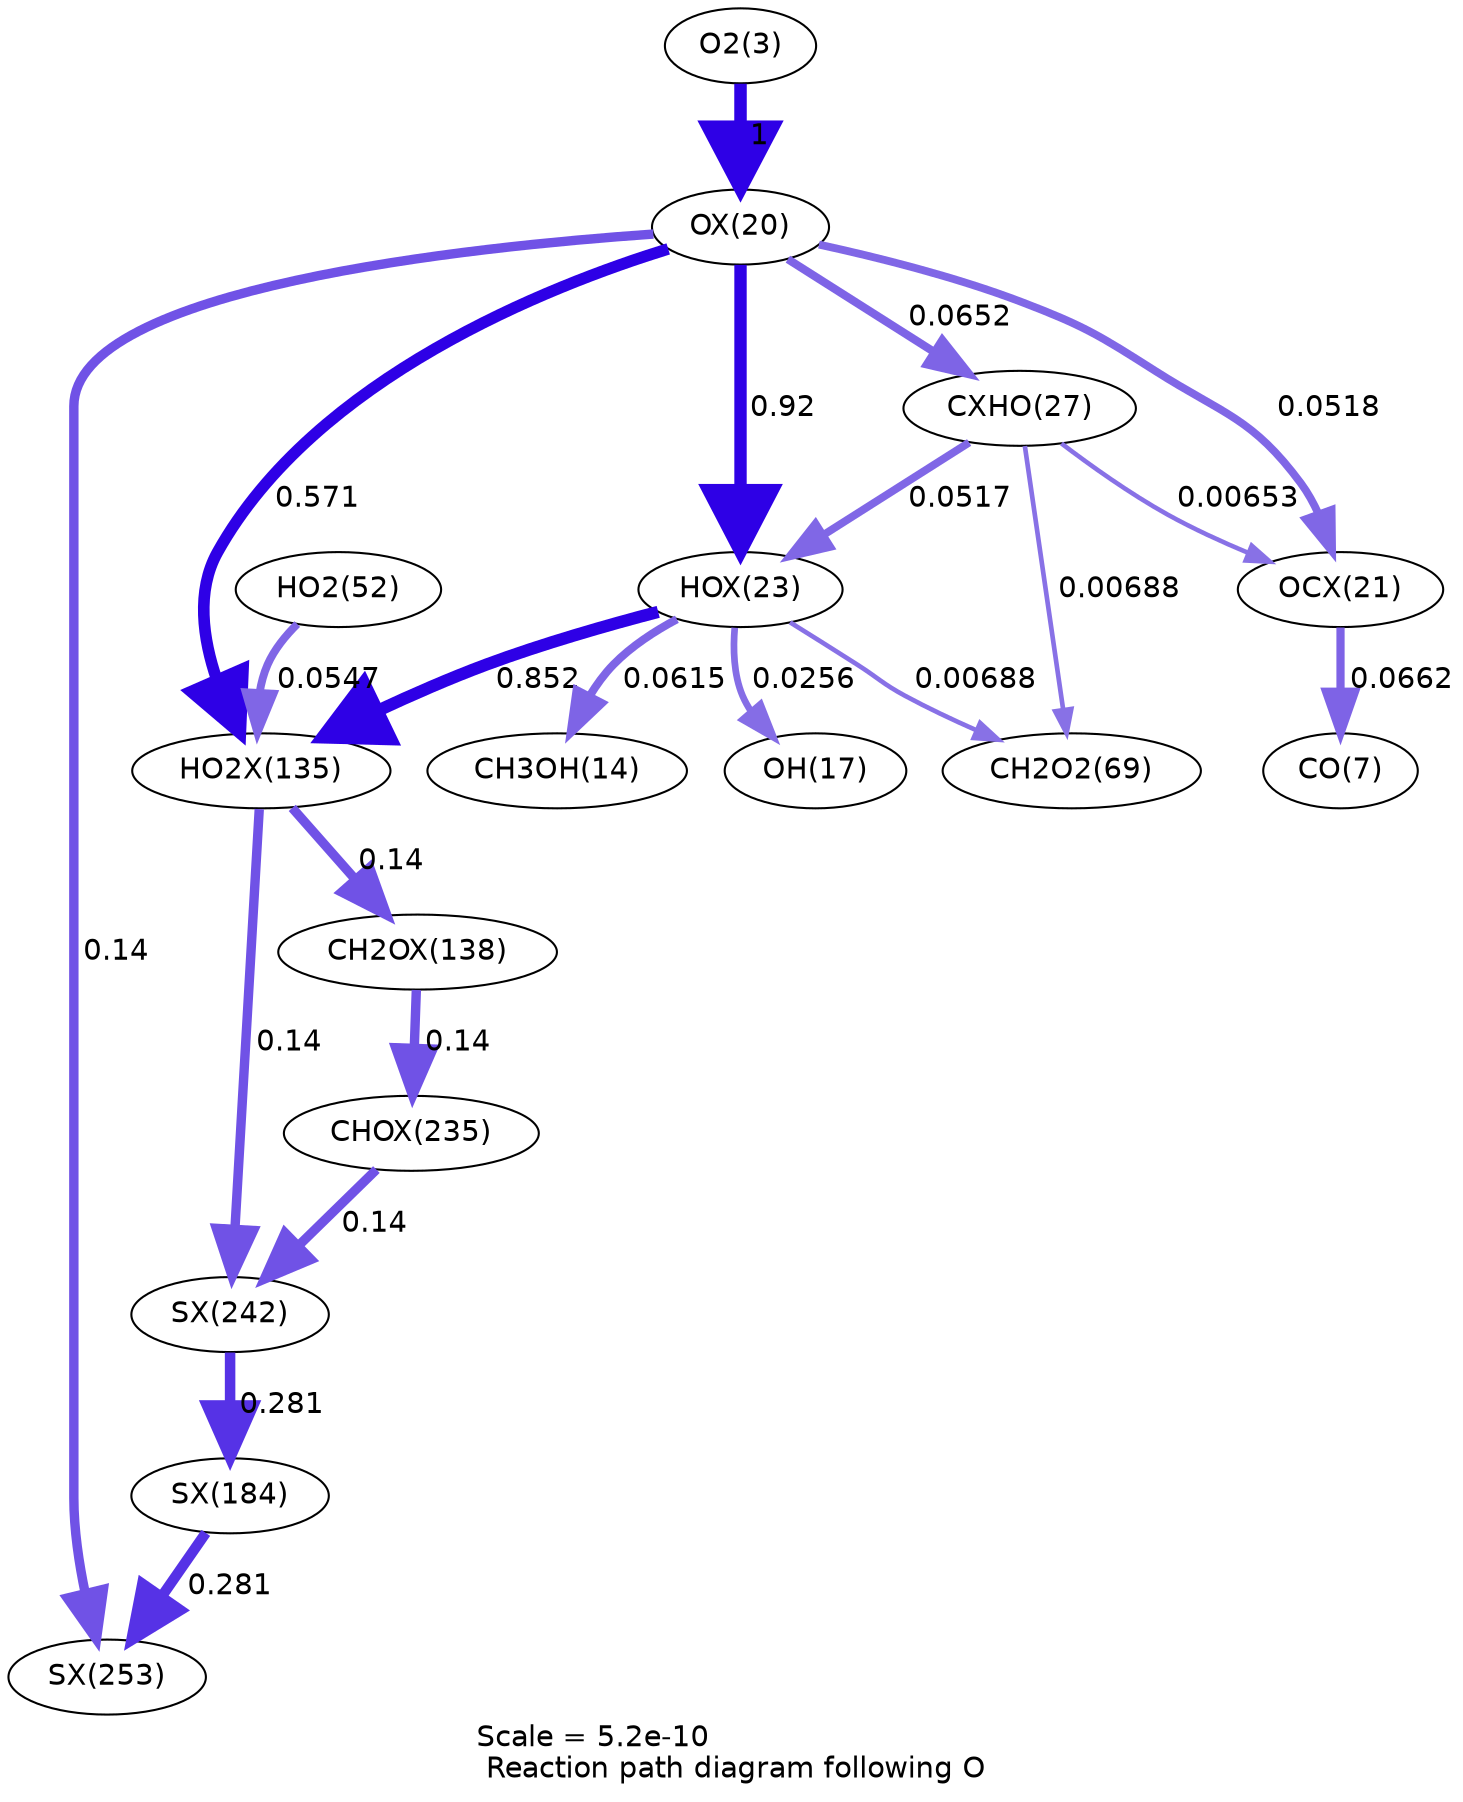 digraph reaction_paths {
center=1;
s5 -> s33[fontname="Helvetica", penwidth=6, arrowsize=3, color="0.7, 1.5, 0.9"
, label=" 1"];
s33 -> s36[fontname="Helvetica", penwidth=5.94, arrowsize=2.97, color="0.7, 1.42, 0.9"
, label=" 0.92"];
s33 -> s40[fontname="Helvetica", penwidth=3.94, arrowsize=1.97, color="0.7, 0.565, 0.9"
, label=" 0.0652"];
s33 -> s34[fontname="Helvetica", penwidth=3.77, arrowsize=1.88, color="0.7, 0.552, 0.9"
, label=" 0.0518"];
s33 -> s53[fontname="Helvetica", penwidth=5.58, arrowsize=2.79, color="0.7, 1.07, 0.9"
, label=" 0.571"];
s33 -> s64[fontname="Helvetica", penwidth=4.52, arrowsize=2.26, color="0.7, 0.64, 0.9"
, label=" 0.14"];
s36 -> s16[fontname="Helvetica", penwidth=3.9, arrowsize=1.95, color="0.7, 0.562, 0.9"
, label=" 0.0615"];
s36 -> s19[fontname="Helvetica", penwidth=3.23, arrowsize=1.62, color="0.7, 0.526, 0.9"
, label=" 0.0256"];
s40 -> s36[fontname="Helvetica", penwidth=3.76, arrowsize=1.88, color="0.7, 0.552, 0.9"
, label=" 0.0517"];
s36 -> s53[fontname="Helvetica", penwidth=5.88, arrowsize=2.94, color="0.7, 1.35, 0.9"
, label=" 0.852"];
s36 -> s25[fontname="Helvetica", penwidth=2.24, arrowsize=1.12, color="0.7, 0.507, 0.9"
, label=" 0.00688"];
s40 -> s34[fontname="Helvetica", penwidth=2.2, arrowsize=1.1, color="0.7, 0.507, 0.9"
, label=" 0.00653"];
s40 -> s25[fontname="Helvetica", penwidth=2.24, arrowsize=1.12, color="0.7, 0.507, 0.9"
, label=" 0.00688"];
s34 -> s9[fontname="Helvetica", penwidth=3.95, arrowsize=1.98, color="0.7, 0.566, 0.9"
, label=" 0.0662"];
s53 -> s54[fontname="Helvetica", penwidth=4.52, arrowsize=2.26, color="0.7, 0.64, 0.9"
, label=" 0.14"];
s53 -> s63[fontname="Helvetica", penwidth=4.52, arrowsize=2.26, color="0.7, 0.64, 0.9"
, label=" 0.14"];
s21 -> s53[fontname="Helvetica", penwidth=3.81, arrowsize=1.9, color="0.7, 0.555, 0.9"
, label=" 0.0547"];
s54 -> s62[fontname="Helvetica", penwidth=4.52, arrowsize=2.26, color="0.7, 0.64, 0.9"
, label=" 0.14"];
s62 -> s63[fontname="Helvetica", penwidth=4.52, arrowsize=2.26, color="0.7, 0.64, 0.9"
, label=" 0.14"];
s63 -> s58[fontname="Helvetica", penwidth=5.04, arrowsize=2.52, color="0.7, 0.781, 0.9"
, label=" 0.281"];
s58 -> s64[fontname="Helvetica", penwidth=5.04, arrowsize=2.52, color="0.7, 0.781, 0.9"
, label=" 0.281"];
s5 [ fontname="Helvetica", label="O2(3)"];
s9 [ fontname="Helvetica", label="CO(7)"];
s16 [ fontname="Helvetica", label="CH3OH(14)"];
s19 [ fontname="Helvetica", label="OH(17)"];
s21 [ fontname="Helvetica", label="HO2(52)"];
s25 [ fontname="Helvetica", label="CH2O2(69)"];
s33 [ fontname="Helvetica", label="OX(20)"];
s34 [ fontname="Helvetica", label="OCX(21)"];
s36 [ fontname="Helvetica", label="HOX(23)"];
s40 [ fontname="Helvetica", label="CXHO(27)"];
s53 [ fontname="Helvetica", label="HO2X(135)"];
s54 [ fontname="Helvetica", label="CH2OX(138)"];
s58 [ fontname="Helvetica", label="SX(184)"];
s62 [ fontname="Helvetica", label="CHOX(235)"];
s63 [ fontname="Helvetica", label="SX(242)"];
s64 [ fontname="Helvetica", label="SX(253)"];
 label = "Scale = 5.2e-10\l Reaction path diagram following O";
 fontname = "Helvetica";
}
